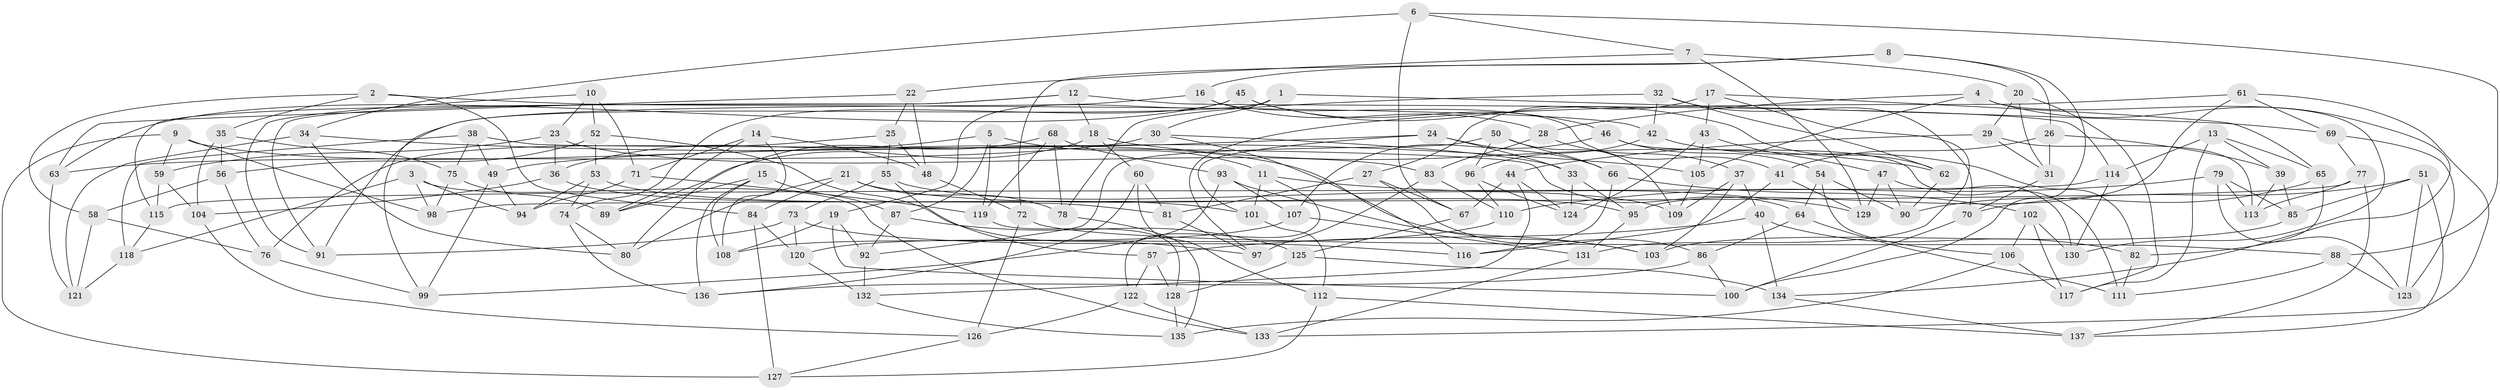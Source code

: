 // coarse degree distribution, {4: 0.3764705882352941, 6: 0.5764705882352941, 5: 0.03529411764705882, 3: 0.011764705882352941}
// Generated by graph-tools (version 1.1) at 2025/24/03/03/25 07:24:28]
// undirected, 137 vertices, 274 edges
graph export_dot {
graph [start="1"]
  node [color=gray90,style=filled];
  1;
  2;
  3;
  4;
  5;
  6;
  7;
  8;
  9;
  10;
  11;
  12;
  13;
  14;
  15;
  16;
  17;
  18;
  19;
  20;
  21;
  22;
  23;
  24;
  25;
  26;
  27;
  28;
  29;
  30;
  31;
  32;
  33;
  34;
  35;
  36;
  37;
  38;
  39;
  40;
  41;
  42;
  43;
  44;
  45;
  46;
  47;
  48;
  49;
  50;
  51;
  52;
  53;
  54;
  55;
  56;
  57;
  58;
  59;
  60;
  61;
  62;
  63;
  64;
  65;
  66;
  67;
  68;
  69;
  70;
  71;
  72;
  73;
  74;
  75;
  76;
  77;
  78;
  79;
  80;
  81;
  82;
  83;
  84;
  85;
  86;
  87;
  88;
  89;
  90;
  91;
  92;
  93;
  94;
  95;
  96;
  97;
  98;
  99;
  100;
  101;
  102;
  103;
  104;
  105;
  106;
  107;
  108;
  109;
  110;
  111;
  112;
  113;
  114;
  115;
  116;
  117;
  118;
  119;
  120;
  121;
  122;
  123;
  124;
  125;
  126;
  127;
  128;
  129;
  130;
  131;
  132;
  133;
  134;
  135;
  136;
  137;
  1 -- 69;
  1 -- 91;
  1 -- 19;
  1 -- 30;
  2 -- 84;
  2 -- 42;
  2 -- 35;
  2 -- 58;
  3 -- 98;
  3 -- 94;
  3 -- 133;
  3 -- 118;
  4 -- 105;
  4 -- 130;
  4 -- 134;
  4 -- 28;
  5 -- 11;
  5 -- 119;
  5 -- 87;
  5 -- 36;
  6 -- 34;
  6 -- 88;
  6 -- 7;
  6 -- 67;
  7 -- 20;
  7 -- 22;
  7 -- 129;
  8 -- 72;
  8 -- 100;
  8 -- 26;
  8 -- 16;
  9 -- 103;
  9 -- 127;
  9 -- 59;
  9 -- 98;
  10 -- 91;
  10 -- 71;
  10 -- 52;
  10 -- 23;
  11 -- 122;
  11 -- 101;
  11 -- 129;
  12 -- 91;
  12 -- 18;
  12 -- 115;
  12 -- 114;
  13 -- 65;
  13 -- 114;
  13 -- 117;
  13 -- 39;
  14 -- 89;
  14 -- 108;
  14 -- 48;
  14 -- 71;
  15 -- 136;
  15 -- 87;
  15 -- 108;
  15 -- 89;
  16 -- 99;
  16 -- 41;
  16 -- 28;
  17 -- 43;
  17 -- 27;
  17 -- 65;
  17 -- 131;
  18 -- 62;
  18 -- 89;
  18 -- 60;
  19 -- 100;
  19 -- 108;
  19 -- 92;
  20 -- 117;
  20 -- 29;
  20 -- 31;
  21 -- 84;
  21 -- 95;
  21 -- 80;
  21 -- 78;
  22 -- 48;
  22 -- 25;
  22 -- 63;
  23 -- 36;
  23 -- 83;
  23 -- 59;
  24 -- 101;
  24 -- 49;
  24 -- 33;
  24 -- 66;
  25 -- 55;
  25 -- 76;
  25 -- 48;
  26 -- 39;
  26 -- 41;
  26 -- 31;
  27 -- 81;
  27 -- 67;
  27 -- 86;
  28 -- 83;
  28 -- 37;
  29 -- 31;
  29 -- 44;
  29 -- 113;
  30 -- 116;
  30 -- 63;
  30 -- 33;
  31 -- 70;
  32 -- 42;
  32 -- 78;
  32 -- 70;
  32 -- 62;
  33 -- 124;
  33 -- 95;
  34 -- 105;
  34 -- 121;
  34 -- 80;
  35 -- 56;
  35 -- 75;
  35 -- 104;
  36 -- 81;
  36 -- 104;
  37 -- 103;
  37 -- 40;
  37 -- 109;
  38 -- 75;
  38 -- 118;
  38 -- 64;
  38 -- 49;
  39 -- 85;
  39 -- 113;
  40 -- 134;
  40 -- 82;
  40 -- 57;
  41 -- 129;
  41 -- 116;
  42 -- 82;
  42 -- 96;
  43 -- 47;
  43 -- 105;
  43 -- 124;
  44 -- 132;
  44 -- 67;
  44 -- 124;
  45 -- 46;
  45 -- 63;
  45 -- 74;
  45 -- 62;
  46 -- 107;
  46 -- 54;
  46 -- 111;
  47 -- 90;
  47 -- 129;
  47 -- 130;
  48 -- 72;
  49 -- 99;
  49 -- 94;
  50 -- 109;
  50 -- 92;
  50 -- 66;
  50 -- 96;
  51 -- 85;
  51 -- 123;
  51 -- 70;
  51 -- 137;
  52 -- 53;
  52 -- 97;
  52 -- 56;
  53 -- 94;
  53 -- 74;
  53 -- 101;
  54 -- 64;
  54 -- 106;
  54 -- 90;
  55 -- 57;
  55 -- 73;
  55 -- 109;
  56 -- 58;
  56 -- 76;
  57 -- 122;
  57 -- 128;
  58 -- 76;
  58 -- 121;
  59 -- 115;
  59 -- 104;
  60 -- 136;
  60 -- 112;
  60 -- 81;
  61 -- 133;
  61 -- 95;
  61 -- 97;
  61 -- 69;
  62 -- 90;
  63 -- 121;
  64 -- 111;
  64 -- 86;
  65 -- 82;
  65 -- 90;
  66 -- 116;
  66 -- 102;
  67 -- 125;
  68 -- 93;
  68 -- 119;
  68 -- 78;
  68 -- 80;
  69 -- 123;
  69 -- 77;
  70 -- 100;
  71 -- 94;
  71 -- 119;
  72 -- 126;
  72 -- 88;
  73 -- 120;
  73 -- 116;
  73 -- 91;
  74 -- 80;
  74 -- 136;
  75 -- 89;
  75 -- 98;
  76 -- 99;
  77 -- 98;
  77 -- 113;
  77 -- 137;
  78 -- 135;
  79 -- 110;
  79 -- 123;
  79 -- 113;
  79 -- 85;
  81 -- 97;
  82 -- 111;
  83 -- 97;
  83 -- 110;
  84 -- 127;
  84 -- 120;
  85 -- 103;
  86 -- 100;
  86 -- 136;
  87 -- 92;
  87 -- 125;
  88 -- 123;
  88 -- 111;
  92 -- 132;
  93 -- 103;
  93 -- 99;
  93 -- 107;
  95 -- 131;
  96 -- 110;
  96 -- 124;
  101 -- 112;
  102 -- 117;
  102 -- 130;
  102 -- 106;
  104 -- 126;
  105 -- 109;
  106 -- 135;
  106 -- 117;
  107 -- 131;
  107 -- 108;
  110 -- 120;
  112 -- 127;
  112 -- 137;
  114 -- 130;
  114 -- 115;
  115 -- 118;
  118 -- 121;
  119 -- 128;
  120 -- 132;
  122 -- 126;
  122 -- 133;
  125 -- 128;
  125 -- 134;
  126 -- 127;
  128 -- 135;
  131 -- 133;
  132 -- 135;
  134 -- 137;
}
